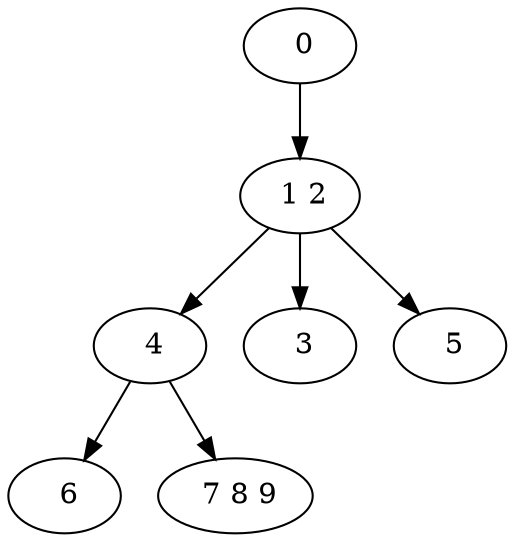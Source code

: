 digraph mytree {
" 0" -> " 1 2";
" 1 2" -> " 4";
" 1 2" -> " 3";
" 1 2" -> " 5";
" 4" -> " 6";
" 4" -> " 7 8 9";
" 6";
" 7 8 9";
" 3";
" 5";
}
